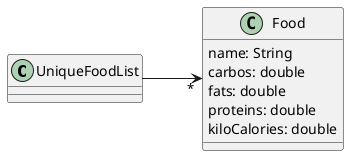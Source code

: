 @startuml
'https://plantuml.com/class-diagram

left to right direction

class UniqueFoodList {
}

class Food {
  name: String
  carbos: double
  fats: double
  proteins: double
  kiloCalories: double
}

UniqueFoodList --> "*" Food
@enduml